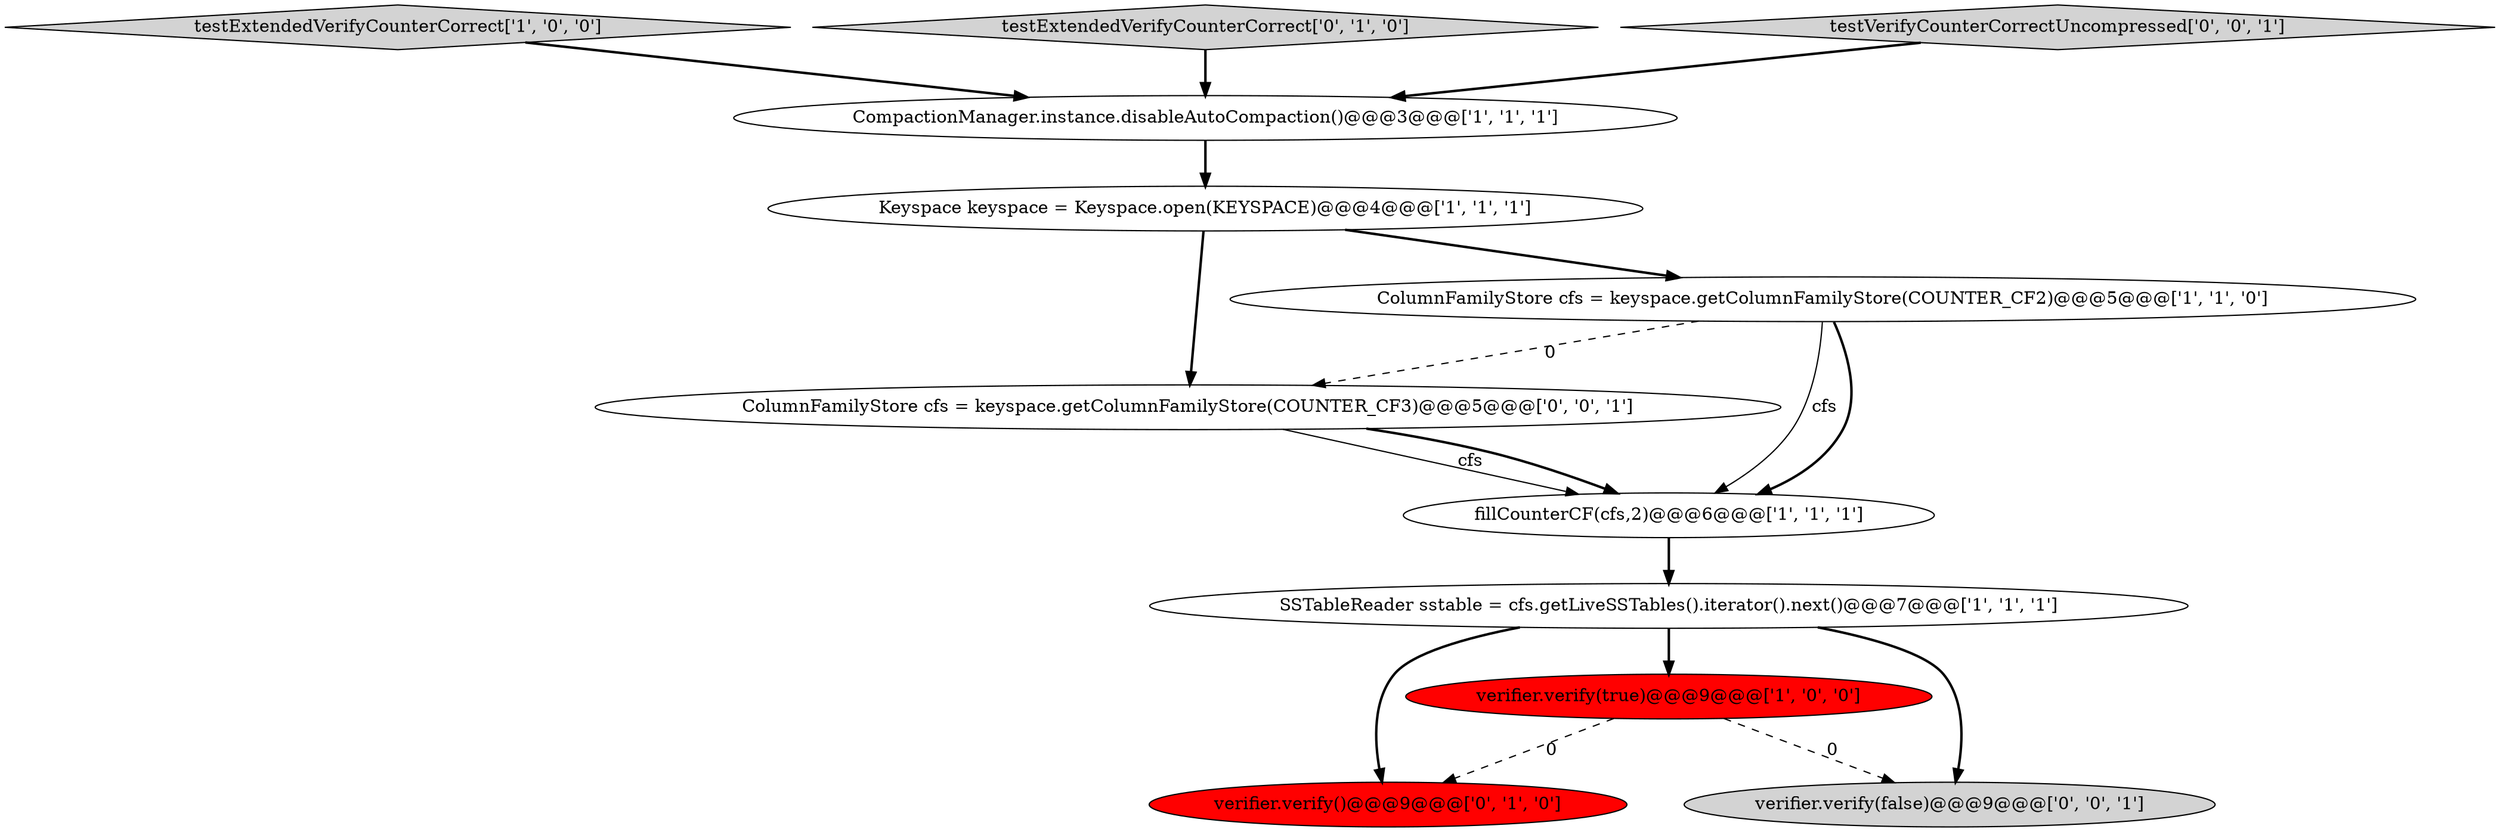 digraph {
5 [style = filled, label = "testExtendedVerifyCounterCorrect['1', '0', '0']", fillcolor = lightgray, shape = diamond image = "AAA0AAABBB1BBB"];
7 [style = filled, label = "verifier.verify()@@@9@@@['0', '1', '0']", fillcolor = red, shape = ellipse image = "AAA1AAABBB2BBB"];
9 [style = filled, label = "ColumnFamilyStore cfs = keyspace.getColumnFamilyStore(COUNTER_CF3)@@@5@@@['0', '0', '1']", fillcolor = white, shape = ellipse image = "AAA0AAABBB3BBB"];
0 [style = filled, label = "fillCounterCF(cfs,2)@@@6@@@['1', '1', '1']", fillcolor = white, shape = ellipse image = "AAA0AAABBB1BBB"];
1 [style = filled, label = "verifier.verify(true)@@@9@@@['1', '0', '0']", fillcolor = red, shape = ellipse image = "AAA1AAABBB1BBB"];
3 [style = filled, label = "Keyspace keyspace = Keyspace.open(KEYSPACE)@@@4@@@['1', '1', '1']", fillcolor = white, shape = ellipse image = "AAA0AAABBB1BBB"];
8 [style = filled, label = "testExtendedVerifyCounterCorrect['0', '1', '0']", fillcolor = lightgray, shape = diamond image = "AAA0AAABBB2BBB"];
10 [style = filled, label = "verifier.verify(false)@@@9@@@['0', '0', '1']", fillcolor = lightgray, shape = ellipse image = "AAA0AAABBB3BBB"];
4 [style = filled, label = "ColumnFamilyStore cfs = keyspace.getColumnFamilyStore(COUNTER_CF2)@@@5@@@['1', '1', '0']", fillcolor = white, shape = ellipse image = "AAA0AAABBB1BBB"];
11 [style = filled, label = "testVerifyCounterCorrectUncompressed['0', '0', '1']", fillcolor = lightgray, shape = diamond image = "AAA0AAABBB3BBB"];
6 [style = filled, label = "SSTableReader sstable = cfs.getLiveSSTables().iterator().next()@@@7@@@['1', '1', '1']", fillcolor = white, shape = ellipse image = "AAA0AAABBB1BBB"];
2 [style = filled, label = "CompactionManager.instance.disableAutoCompaction()@@@3@@@['1', '1', '1']", fillcolor = white, shape = ellipse image = "AAA0AAABBB1BBB"];
3->9 [style = bold, label=""];
9->0 [style = solid, label="cfs"];
6->1 [style = bold, label=""];
4->9 [style = dashed, label="0"];
5->2 [style = bold, label=""];
1->10 [style = dashed, label="0"];
9->0 [style = bold, label=""];
6->7 [style = bold, label=""];
8->2 [style = bold, label=""];
1->7 [style = dashed, label="0"];
11->2 [style = bold, label=""];
0->6 [style = bold, label=""];
3->4 [style = bold, label=""];
6->10 [style = bold, label=""];
4->0 [style = solid, label="cfs"];
2->3 [style = bold, label=""];
4->0 [style = bold, label=""];
}
